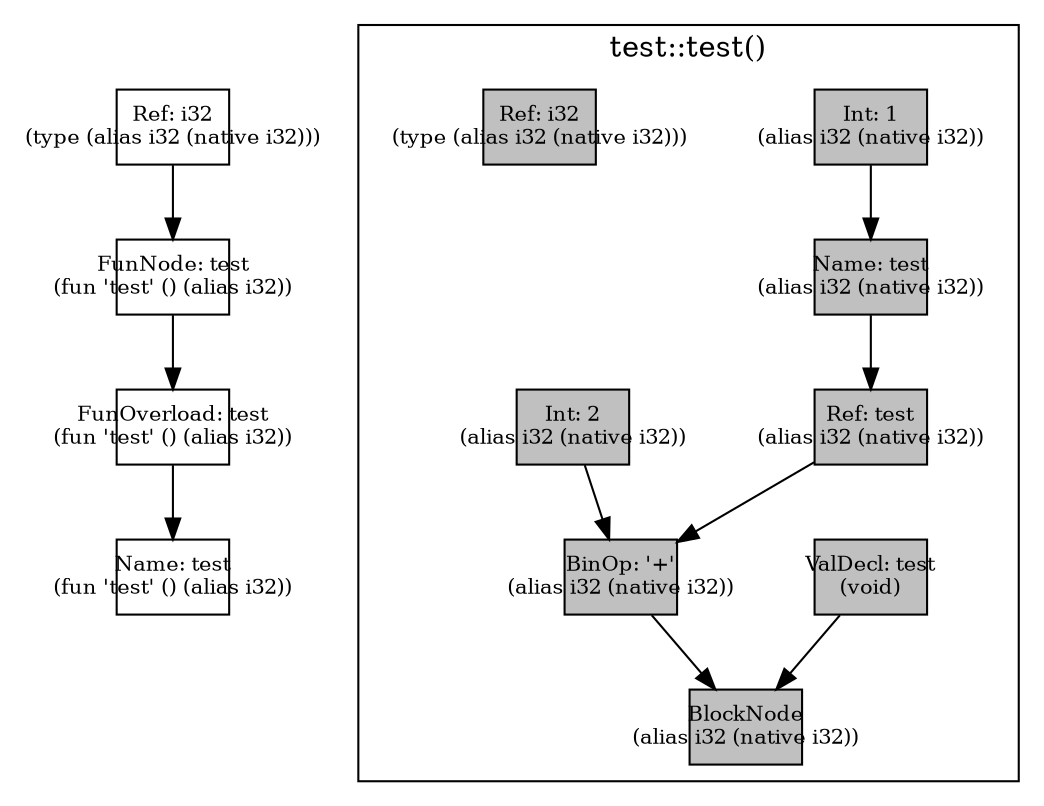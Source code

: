 digraph Document {
  node [shape=box,fixedsize=shape fontsize=10]
  1 [label="FunOverload: test\n(fun 'test' () (alias i32))", fillcolor=grey];
  2 [label="FunNode: test\n(fun 'test' () (alias i32))", fillcolor=grey];
  3 [label="Ref: i32\n(type (alias i32 (native i32)))", fillcolor=grey];
  4 [label="Name: test\n(fun 'test' () (alias i32))", fillcolor=grey];
  subgraph cluster0 {
    node [style=filled, fillcolor=grey];
    5 [label="BlockNode\n(alias i32 (native i32))", fillcolor=grey];
    6 [label="ValDecl: test\n(void)", fillcolor=grey];
    7 [label="Name: test\n(alias i32 (native i32))", fillcolor=grey];
    8 [label="Int: 1\n(alias i32 (native i32))", fillcolor=grey];
    9 [label="BinOp: '+'\n(alias i32 (native i32))", fillcolor=grey];
    10 [label="Ref: test\n(alias i32 (native i32))", fillcolor=grey];
    11 [label="Int: 2\n(alias i32 (native i32))", fillcolor=grey];
    12 [label="Ref: i32\n(type (alias i32 (native i32)))", fillcolor=grey];
    6 -> 5[taillabel="" labeldistance="1" fontname="times  italic" fontsize = 10 color="black" ];
    7 -> 10[taillabel="" labeldistance="1" fontname="times  italic" fontsize = 10 color="black" ];
    8 -> 7[taillabel="" labeldistance="1" fontname="times  italic" fontsize = 10 color="black" ];
    9 -> 5[taillabel="" labeldistance="1" fontname="times  italic" fontsize = 10 color="black" ];
    10 -> 9[taillabel="" labeldistance="1" fontname="times  italic" fontsize = 10 color="black" ];
    11 -> 9[taillabel="" labeldistance="1" fontname="times  italic" fontsize = 10 color="black" ];
  label = "test::test()";
}
  1 -> 4[taillabel="" labeldistance="1" fontname="times  italic" fontsize = 10 color="black" ];
  2 -> 1[taillabel="" labeldistance="1" fontname="times  italic" fontsize = 10 color="black" ];
  3 -> 2[taillabel="" labeldistance="1" fontname="times  italic" fontsize = 10 color="black" ];
  label="";
}
